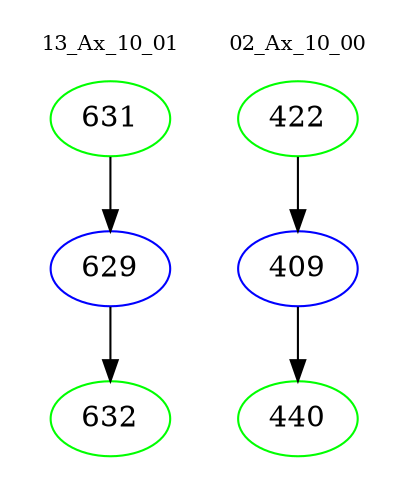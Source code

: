 digraph{
subgraph cluster_0 {
color = white
label = "13_Ax_10_01";
fontsize=10;
T0_631 [label="631", color="green"]
T0_631 -> T0_629 [color="black"]
T0_629 [label="629", color="blue"]
T0_629 -> T0_632 [color="black"]
T0_632 [label="632", color="green"]
}
subgraph cluster_1 {
color = white
label = "02_Ax_10_00";
fontsize=10;
T1_422 [label="422", color="green"]
T1_422 -> T1_409 [color="black"]
T1_409 [label="409", color="blue"]
T1_409 -> T1_440 [color="black"]
T1_440 [label="440", color="green"]
}
}
